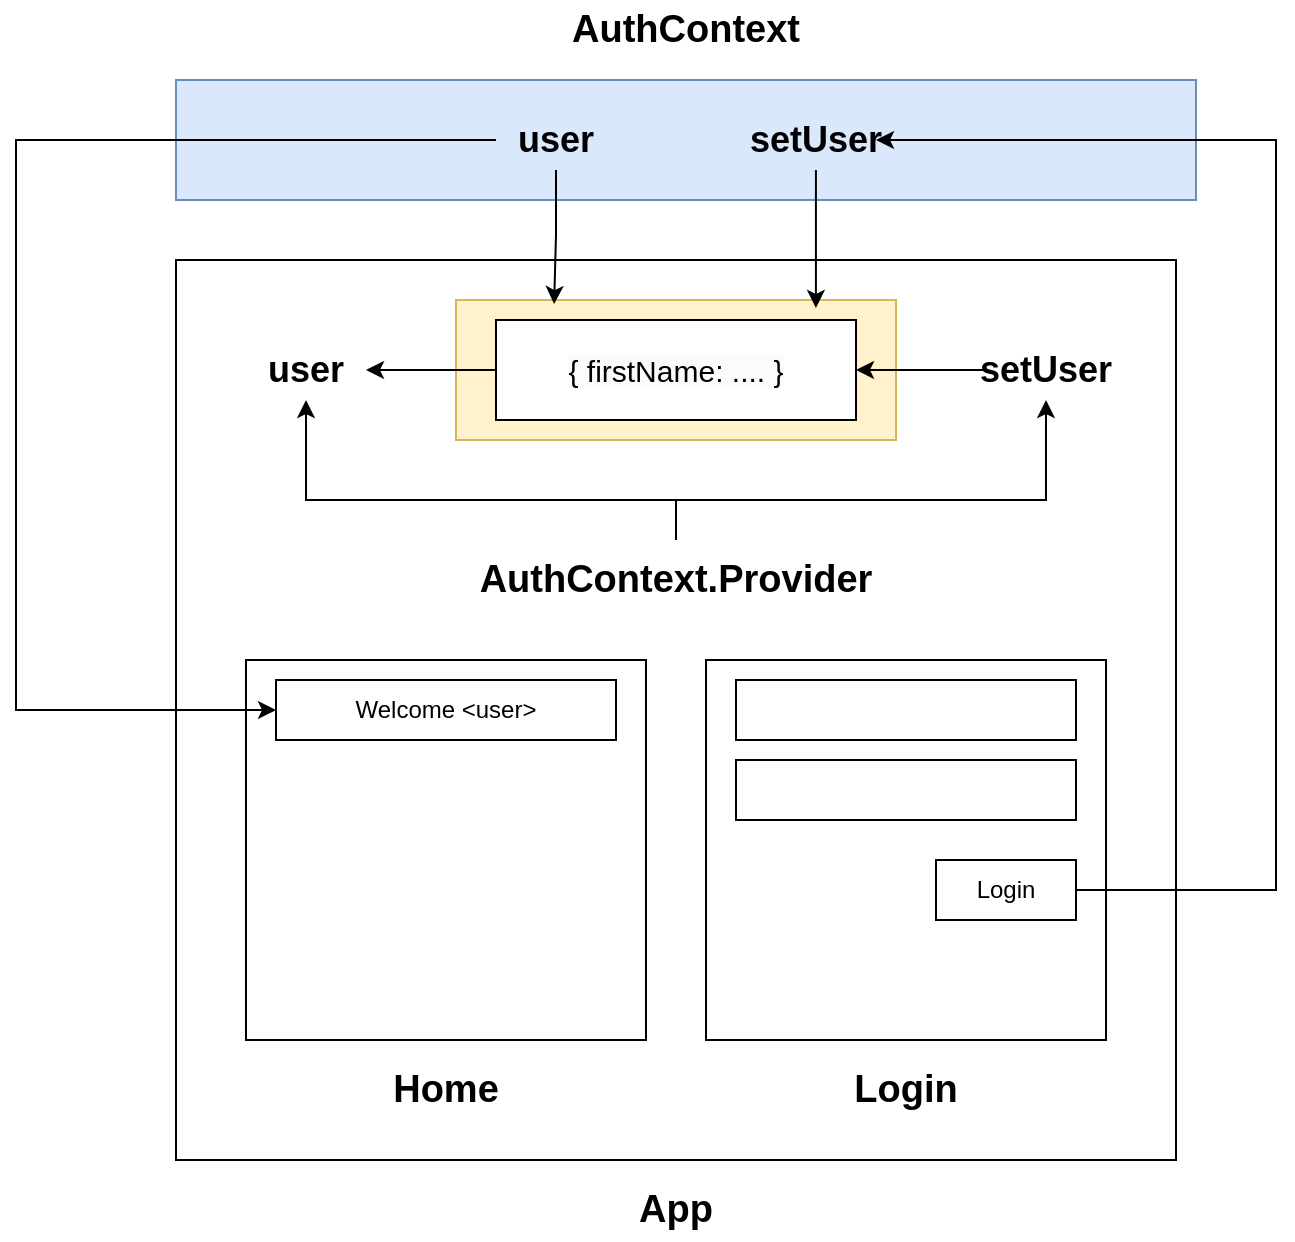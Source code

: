 <mxfile version="25.0.2" pages="2">
  <diagram name="Page-1" id="slKP0iMDsGh1OD7xNi2E">
    <mxGraphModel dx="1010" dy="676" grid="1" gridSize="10" guides="1" tooltips="1" connect="1" arrows="1" fold="1" page="1" pageScale="1" pageWidth="827" pageHeight="1169" math="0" shadow="0">
      <root>
        <mxCell id="0" />
        <mxCell id="1" parent="0" />
        <mxCell id="Td_smttkI7iBwQREy6XF-1" value="" style="rounded=0;whiteSpace=wrap;html=1;" vertex="1" parent="1">
          <mxGeometry x="100" y="200" width="500" height="450" as="geometry" />
        </mxCell>
        <mxCell id="Td_smttkI7iBwQREy6XF-2" value="App" style="text;html=1;align=center;verticalAlign=middle;whiteSpace=wrap;rounded=0;fontStyle=1;fontSize=19;" vertex="1" parent="1">
          <mxGeometry x="100" y="660" width="500" height="30" as="geometry" />
        </mxCell>
        <mxCell id="Td_smttkI7iBwQREy6XF-3" value="" style="rounded=0;whiteSpace=wrap;html=1;" vertex="1" parent="1">
          <mxGeometry x="135" y="400" width="200" height="190" as="geometry" />
        </mxCell>
        <mxCell id="Td_smttkI7iBwQREy6XF-5" value="" style="rounded=0;whiteSpace=wrap;html=1;" vertex="1" parent="1">
          <mxGeometry x="365" y="400" width="200" height="190" as="geometry" />
        </mxCell>
        <mxCell id="Td_smttkI7iBwQREy6XF-6" value="Login" style="text;html=1;align=center;verticalAlign=middle;whiteSpace=wrap;rounded=0;fontStyle=1;fontSize=19;" vertex="1" parent="1">
          <mxGeometry x="365" y="600" width="200" height="30" as="geometry" />
        </mxCell>
        <mxCell id="Td_smttkI7iBwQREy6XF-7" value="Home" style="text;html=1;align=center;verticalAlign=middle;whiteSpace=wrap;rounded=0;fontStyle=1;fontSize=19;" vertex="1" parent="1">
          <mxGeometry x="135" y="600" width="200" height="30" as="geometry" />
        </mxCell>
        <mxCell id="Td_smttkI7iBwQREy6XF-16" value="" style="rounded=0;whiteSpace=wrap;html=1;fillColor=#fff2cc;strokeColor=#d6b656;" vertex="1" parent="1">
          <mxGeometry x="240" y="220" width="220" height="70" as="geometry" />
        </mxCell>
        <mxCell id="Td_smttkI7iBwQREy6XF-20" style="edgeStyle=orthogonalEdgeStyle;rounded=0;orthogonalLoop=1;jettySize=auto;html=1;entryX=1;entryY=0.5;entryDx=0;entryDy=0;" edge="1" parent="1" source="Td_smttkI7iBwQREy6XF-17" target="Td_smttkI7iBwQREy6XF-19">
          <mxGeometry relative="1" as="geometry" />
        </mxCell>
        <mxCell id="Td_smttkI7iBwQREy6XF-17" value="&lt;span style=&quot;color: rgb(0, 0, 0); font-family: Helvetica; font-size: 15px; font-style: normal; font-variant-ligatures: normal; font-variant-caps: normal; font-weight: 400; letter-spacing: normal; orphans: 2; text-align: center; text-indent: 0px; text-transform: none; widows: 2; word-spacing: 0px; -webkit-text-stroke-width: 0px; white-space: normal; background-color: rgb(251, 251, 251); text-decoration-thickness: initial; text-decoration-style: initial; text-decoration-color: initial; display: inline !important; float: none;&quot;&gt;{ firstName: .... }&lt;/span&gt;" style="rounded=0;whiteSpace=wrap;html=1;" vertex="1" parent="1">
          <mxGeometry x="260" y="230" width="180" height="50" as="geometry" />
        </mxCell>
        <mxCell id="Td_smttkI7iBwQREy6XF-19" value="user" style="text;html=1;align=center;verticalAlign=middle;whiteSpace=wrap;rounded=0;fontStyle=1;fontSize=18;" vertex="1" parent="1">
          <mxGeometry x="135" y="240" width="60" height="30" as="geometry" />
        </mxCell>
        <mxCell id="Td_smttkI7iBwQREy6XF-22" style="edgeStyle=orthogonalEdgeStyle;rounded=0;orthogonalLoop=1;jettySize=auto;html=1;entryX=1;entryY=0.5;entryDx=0;entryDy=0;" edge="1" parent="1" source="Td_smttkI7iBwQREy6XF-21" target="Td_smttkI7iBwQREy6XF-17">
          <mxGeometry relative="1" as="geometry" />
        </mxCell>
        <mxCell id="Td_smttkI7iBwQREy6XF-21" value="setUser" style="text;html=1;align=center;verticalAlign=middle;whiteSpace=wrap;rounded=0;fontStyle=1;fontSize=18;" vertex="1" parent="1">
          <mxGeometry x="505" y="240" width="60" height="30" as="geometry" />
        </mxCell>
        <mxCell id="Td_smttkI7iBwQREy6XF-23" value="" style="rounded=0;whiteSpace=wrap;html=1;fillColor=#dae8fc;strokeColor=#6c8ebf;" vertex="1" parent="1">
          <mxGeometry x="100" y="110" width="510" height="60" as="geometry" />
        </mxCell>
        <mxCell id="Td_smttkI7iBwQREy6XF-24" value="AuthContext" style="text;html=1;align=center;verticalAlign=middle;whiteSpace=wrap;rounded=0;fontStyle=1;fontSize=19;" vertex="1" parent="1">
          <mxGeometry x="100" y="70" width="510" height="30" as="geometry" />
        </mxCell>
        <mxCell id="Td_smttkI7iBwQREy6XF-26" style="edgeStyle=orthogonalEdgeStyle;rounded=0;orthogonalLoop=1;jettySize=auto;html=1;entryX=0.5;entryY=1;entryDx=0;entryDy=0;" edge="1" parent="1" source="Td_smttkI7iBwQREy6XF-25" target="Td_smttkI7iBwQREy6XF-19">
          <mxGeometry relative="1" as="geometry">
            <Array as="points">
              <mxPoint x="350" y="320" />
              <mxPoint x="165" y="320" />
            </Array>
          </mxGeometry>
        </mxCell>
        <mxCell id="Td_smttkI7iBwQREy6XF-27" style="edgeStyle=orthogonalEdgeStyle;rounded=0;orthogonalLoop=1;jettySize=auto;html=1;entryX=0.5;entryY=1;entryDx=0;entryDy=0;" edge="1" parent="1" source="Td_smttkI7iBwQREy6XF-25" target="Td_smttkI7iBwQREy6XF-21">
          <mxGeometry relative="1" as="geometry">
            <Array as="points">
              <mxPoint x="350" y="320" />
              <mxPoint x="535" y="320" />
            </Array>
          </mxGeometry>
        </mxCell>
        <mxCell id="Td_smttkI7iBwQREy6XF-25" value="AuthContext.Provider" style="text;html=1;align=center;verticalAlign=middle;whiteSpace=wrap;rounded=0;fontStyle=1;fontSize=19;" vertex="1" parent="1">
          <mxGeometry x="135" y="340" width="430" height="40" as="geometry" />
        </mxCell>
        <mxCell id="Td_smttkI7iBwQREy6XF-41" style="edgeStyle=orthogonalEdgeStyle;rounded=0;orthogonalLoop=1;jettySize=auto;html=1;" edge="1" parent="1" source="Td_smttkI7iBwQREy6XF-29" target="Td_smttkI7iBwQREy6XF-40">
          <mxGeometry relative="1" as="geometry">
            <Array as="points">
              <mxPoint x="20" y="140" />
              <mxPoint x="20" y="425" />
            </Array>
          </mxGeometry>
        </mxCell>
        <mxCell id="Td_smttkI7iBwQREy6XF-29" value="user" style="text;html=1;align=center;verticalAlign=middle;whiteSpace=wrap;rounded=0;fontStyle=1;fontSize=18;" vertex="1" parent="1">
          <mxGeometry x="260" y="125" width="60" height="30" as="geometry" />
        </mxCell>
        <mxCell id="Td_smttkI7iBwQREy6XF-31" value="setUser" style="text;html=1;align=center;verticalAlign=middle;whiteSpace=wrap;rounded=0;fontStyle=1;fontSize=18;" vertex="1" parent="1">
          <mxGeometry x="390" y="125" width="60" height="30" as="geometry" />
        </mxCell>
        <mxCell id="Td_smttkI7iBwQREy6XF-33" value="" style="rounded=0;whiteSpace=wrap;html=1;" vertex="1" parent="1">
          <mxGeometry x="380" y="410" width="170" height="30" as="geometry" />
        </mxCell>
        <mxCell id="Td_smttkI7iBwQREy6XF-34" value="" style="rounded=0;whiteSpace=wrap;html=1;" vertex="1" parent="1">
          <mxGeometry x="380" y="450" width="170" height="30" as="geometry" />
        </mxCell>
        <mxCell id="Td_smttkI7iBwQREy6XF-37" style="edgeStyle=orthogonalEdgeStyle;rounded=0;orthogonalLoop=1;jettySize=auto;html=1;entryX=1;entryY=0.5;entryDx=0;entryDy=0;" edge="1" parent="1" source="Td_smttkI7iBwQREy6XF-35" target="Td_smttkI7iBwQREy6XF-31">
          <mxGeometry relative="1" as="geometry">
            <Array as="points">
              <mxPoint x="650" y="515" />
              <mxPoint x="650" y="140" />
            </Array>
          </mxGeometry>
        </mxCell>
        <mxCell id="Td_smttkI7iBwQREy6XF-35" value="Login" style="rounded=0;whiteSpace=wrap;html=1;" vertex="1" parent="1">
          <mxGeometry x="480" y="500" width="70" height="30" as="geometry" />
        </mxCell>
        <mxCell id="Td_smttkI7iBwQREy6XF-38" style="edgeStyle=orthogonalEdgeStyle;rounded=0;orthogonalLoop=1;jettySize=auto;html=1;entryX=0.223;entryY=0.029;entryDx=0;entryDy=0;entryPerimeter=0;" edge="1" parent="1" source="Td_smttkI7iBwQREy6XF-29" target="Td_smttkI7iBwQREy6XF-16">
          <mxGeometry relative="1" as="geometry" />
        </mxCell>
        <mxCell id="Td_smttkI7iBwQREy6XF-39" style="edgeStyle=orthogonalEdgeStyle;rounded=0;orthogonalLoop=1;jettySize=auto;html=1;entryX=0.818;entryY=0.057;entryDx=0;entryDy=0;entryPerimeter=0;" edge="1" parent="1" source="Td_smttkI7iBwQREy6XF-31" target="Td_smttkI7iBwQREy6XF-16">
          <mxGeometry relative="1" as="geometry" />
        </mxCell>
        <mxCell id="Td_smttkI7iBwQREy6XF-40" value="Welcome &amp;lt;user&amp;gt;" style="rounded=0;whiteSpace=wrap;html=1;" vertex="1" parent="1">
          <mxGeometry x="150" y="410" width="170" height="30" as="geometry" />
        </mxCell>
      </root>
    </mxGraphModel>
  </diagram>
  <diagram id="LDgmv6KGUwYQcZZz99da" name="Page-2">
    <mxGraphModel dx="1380" dy="913" grid="1" gridSize="10" guides="1" tooltips="1" connect="1" arrows="1" fold="1" page="1" pageScale="1" pageWidth="827" pageHeight="1169" math="0" shadow="0">
      <root>
        <mxCell id="0" />
        <mxCell id="1" parent="0" />
        <mxCell id="RFJJ6RvKpbmBh5Mwa1rv-61" value="" style="rounded=0;whiteSpace=wrap;html=1;fillColor=#fff2cc;strokeColor=#d6b656;" vertex="1" parent="1">
          <mxGeometry x="77" y="515" width="1073" height="385" as="geometry" />
        </mxCell>
        <mxCell id="PKdbQduS3CuO4cLvh0IR-2" value="" style="rounded=0;whiteSpace=wrap;html=1;" vertex="1" parent="1">
          <mxGeometry x="263" y="90" width="320" height="290" as="geometry" />
        </mxCell>
        <mxCell id="PKdbQduS3CuO4cLvh0IR-3" value="Login" style="text;html=1;align=center;verticalAlign=middle;whiteSpace=wrap;rounded=0;fontStyle=1;fontSize=17;" vertex="1" parent="1">
          <mxGeometry x="263" y="390" width="320" height="30" as="geometry" />
        </mxCell>
        <mxCell id="PKdbQduS3CuO4cLvh0IR-4" value="" style="rounded=0;whiteSpace=wrap;html=1;" vertex="1" parent="1">
          <mxGeometry x="290" y="110" width="266" height="30" as="geometry" />
        </mxCell>
        <mxCell id="PKdbQduS3CuO4cLvh0IR-5" value="" style="rounded=0;whiteSpace=wrap;html=1;" vertex="1" parent="1">
          <mxGeometry x="290" y="150" width="266" height="30" as="geometry" />
        </mxCell>
        <mxCell id="RFJJ6RvKpbmBh5Mwa1rv-63" style="edgeStyle=orthogonalEdgeStyle;rounded=0;orthogonalLoop=1;jettySize=auto;html=1;" edge="1" parent="1" source="PKdbQduS3CuO4cLvh0IR-6" target="RFJJ6RvKpbmBh5Mwa1rv-61">
          <mxGeometry relative="1" as="geometry">
            <Array as="points">
              <mxPoint x="110" y="215" />
              <mxPoint x="110" y="373" />
              <mxPoint x="614" y="373" />
            </Array>
          </mxGeometry>
        </mxCell>
        <mxCell id="PKdbQduS3CuO4cLvh0IR-6" value="Login" style="rounded=0;whiteSpace=wrap;html=1;" vertex="1" parent="1">
          <mxGeometry x="290" y="200" width="73" height="30" as="geometry" />
        </mxCell>
        <mxCell id="PKdbQduS3CuO4cLvh0IR-7" value="Register" style="rounded=0;whiteSpace=wrap;html=1;" vertex="1" parent="1">
          <mxGeometry x="483" y="200" width="73" height="30" as="geometry" />
        </mxCell>
        <mxCell id="PKdbQduS3CuO4cLvh0IR-8" value="" style="rounded=0;whiteSpace=wrap;html=1;" vertex="1" parent="1">
          <mxGeometry x="613" y="90" width="320" height="290" as="geometry" />
        </mxCell>
        <mxCell id="PKdbQduS3CuO4cLvh0IR-9" value="Register" style="text;html=1;align=center;verticalAlign=middle;whiteSpace=wrap;rounded=0;fontStyle=1;fontSize=17;" vertex="1" parent="1">
          <mxGeometry x="613" y="390" width="320" height="30" as="geometry" />
        </mxCell>
        <mxCell id="PKdbQduS3CuO4cLvh0IR-10" value="" style="rounded=0;whiteSpace=wrap;html=1;" vertex="1" parent="1">
          <mxGeometry x="640" y="110" width="266" height="30" as="geometry" />
        </mxCell>
        <mxCell id="PKdbQduS3CuO4cLvh0IR-11" value="" style="rounded=0;whiteSpace=wrap;html=1;" vertex="1" parent="1">
          <mxGeometry x="640" y="150" width="266" height="30" as="geometry" />
        </mxCell>
        <mxCell id="PKdbQduS3CuO4cLvh0IR-12" value="Login" style="rounded=0;whiteSpace=wrap;html=1;" vertex="1" parent="1">
          <mxGeometry x="833" y="320" width="73" height="30" as="geometry" />
        </mxCell>
        <mxCell id="PKdbQduS3CuO4cLvh0IR-13" value="Register" style="rounded=0;whiteSpace=wrap;html=1;" vertex="1" parent="1">
          <mxGeometry x="640" y="320" width="73" height="30" as="geometry" />
        </mxCell>
        <mxCell id="PKdbQduS3CuO4cLvh0IR-14" value="" style="rounded=0;whiteSpace=wrap;html=1;" vertex="1" parent="1">
          <mxGeometry x="640" y="190" width="266" height="30" as="geometry" />
        </mxCell>
        <mxCell id="PKdbQduS3CuO4cLvh0IR-15" value="" style="rounded=0;whiteSpace=wrap;html=1;" vertex="1" parent="1">
          <mxGeometry x="640" y="230" width="266" height="30" as="geometry" />
        </mxCell>
        <mxCell id="PKdbQduS3CuO4cLvh0IR-16" style="edgeStyle=orthogonalEdgeStyle;rounded=0;orthogonalLoop=1;jettySize=auto;html=1;entryX=0.006;entryY=0.431;entryDx=0;entryDy=0;entryPerimeter=0;" edge="1" parent="1" source="PKdbQduS3CuO4cLvh0IR-7" target="PKdbQduS3CuO4cLvh0IR-8">
          <mxGeometry relative="1" as="geometry" />
        </mxCell>
        <mxCell id="PKdbQduS3CuO4cLvh0IR-17" style="edgeStyle=orthogonalEdgeStyle;rounded=0;orthogonalLoop=1;jettySize=auto;html=1;entryX=0.525;entryY=0;entryDx=0;entryDy=0;entryPerimeter=0;" edge="1" parent="1" source="PKdbQduS3CuO4cLvh0IR-12" target="PKdbQduS3CuO4cLvh0IR-2">
          <mxGeometry relative="1" as="geometry">
            <Array as="points">
              <mxPoint x="964" y="335" />
              <mxPoint x="964" y="70" />
              <mxPoint x="431" y="70" />
            </Array>
          </mxGeometry>
        </mxCell>
        <mxCell id="RFJJ6RvKpbmBh5Mwa1rv-1" value="" style="rounded=0;whiteSpace=wrap;html=1;" vertex="1" parent="1">
          <mxGeometry x="99" y="540" width="320" height="290" as="geometry" />
        </mxCell>
        <mxCell id="RFJJ6RvKpbmBh5Mwa1rv-2" value="Home" style="text;html=1;align=center;verticalAlign=middle;whiteSpace=wrap;rounded=0;fontStyle=1;fontSize=17;" vertex="1" parent="1">
          <mxGeometry x="99" y="840" width="320" height="30" as="geometry" />
        </mxCell>
        <mxCell id="RFJJ6RvKpbmBh5Mwa1rv-3" value="" style="rounded=0;whiteSpace=wrap;html=1;" vertex="1" parent="1">
          <mxGeometry x="99" y="540" width="321" height="40" as="geometry" />
        </mxCell>
        <mxCell id="RFJJ6RvKpbmBh5Mwa1rv-4" value="Home" style="text;html=1;align=center;verticalAlign=middle;whiteSpace=wrap;rounded=0;fontStyle=1" vertex="1" parent="1">
          <mxGeometry x="99" y="545" width="51" height="30" as="geometry" />
        </mxCell>
        <mxCell id="RFJJ6RvKpbmBh5Mwa1rv-5" value="Bookings" style="text;html=1;align=center;verticalAlign=middle;whiteSpace=wrap;rounded=0;" vertex="1" parent="1">
          <mxGeometry x="150" y="545" width="60" height="30" as="geometry" />
        </mxCell>
        <mxCell id="RFJJ6RvKpbmBh5Mwa1rv-6" value="My Properties" style="text;html=1;align=center;verticalAlign=middle;whiteSpace=wrap;rounded=0;" vertex="1" parent="1">
          <mxGeometry x="218" y="545" width="81" height="30" as="geometry" />
        </mxCell>
        <mxCell id="RFJJ6RvKpbmBh5Mwa1rv-7" value="Logout" style="text;html=1;align=center;verticalAlign=middle;whiteSpace=wrap;rounded=0;" vertex="1" parent="1">
          <mxGeometry x="350" y="545" width="60" height="30" as="geometry" />
        </mxCell>
        <mxCell id="RFJJ6RvKpbmBh5Mwa1rv-12" value="" style="rounded=0;whiteSpace=wrap;html=1;" vertex="1" parent="1">
          <mxGeometry x="117.25" y="647.5" width="80" height="75" as="geometry" />
        </mxCell>
        <mxCell id="RFJJ6RvKpbmBh5Mwa1rv-13" value="" style="rounded=0;whiteSpace=wrap;html=1;" vertex="1" parent="1">
          <mxGeometry x="216.25" y="647.5" width="80" height="75" as="geometry" />
        </mxCell>
        <mxCell id="RFJJ6RvKpbmBh5Mwa1rv-14" value="" style="rounded=0;whiteSpace=wrap;html=1;" vertex="1" parent="1">
          <mxGeometry x="313.75" y="647.5" width="80" height="75" as="geometry" />
        </mxCell>
        <mxCell id="RFJJ6RvKpbmBh5Mwa1rv-18" value="Add&amp;nbsp;" style="text;html=1;align=center;verticalAlign=middle;whiteSpace=wrap;rounded=0;" vertex="1" parent="1">
          <mxGeometry x="301" y="545" width="49" height="30" as="geometry" />
        </mxCell>
        <mxCell id="RFJJ6RvKpbmBh5Mwa1rv-20" value="" style="rounded=0;whiteSpace=wrap;html=1;" vertex="1" parent="1">
          <mxGeometry x="450" y="540" width="320" height="290" as="geometry" />
        </mxCell>
        <mxCell id="RFJJ6RvKpbmBh5Mwa1rv-21" value="Bookings" style="text;html=1;align=center;verticalAlign=middle;whiteSpace=wrap;rounded=0;fontStyle=1;fontSize=17;" vertex="1" parent="1">
          <mxGeometry x="450" y="840" width="320" height="30" as="geometry" />
        </mxCell>
        <mxCell id="RFJJ6RvKpbmBh5Mwa1rv-22" value="" style="rounded=0;whiteSpace=wrap;html=1;" vertex="1" parent="1">
          <mxGeometry x="450" y="540" width="321" height="40" as="geometry" />
        </mxCell>
        <mxCell id="RFJJ6RvKpbmBh5Mwa1rv-23" value="Home" style="text;html=1;align=center;verticalAlign=middle;whiteSpace=wrap;rounded=0;fontStyle=0" vertex="1" parent="1">
          <mxGeometry x="450" y="545" width="51" height="30" as="geometry" />
        </mxCell>
        <mxCell id="RFJJ6RvKpbmBh5Mwa1rv-24" value="Bookings" style="text;html=1;align=center;verticalAlign=middle;whiteSpace=wrap;rounded=0;fontStyle=1" vertex="1" parent="1">
          <mxGeometry x="501" y="545" width="60" height="30" as="geometry" />
        </mxCell>
        <mxCell id="RFJJ6RvKpbmBh5Mwa1rv-25" value="My Properties" style="text;html=1;align=center;verticalAlign=middle;whiteSpace=wrap;rounded=0;" vertex="1" parent="1">
          <mxGeometry x="569" y="545" width="81" height="30" as="geometry" />
        </mxCell>
        <mxCell id="RFJJ6RvKpbmBh5Mwa1rv-26" value="Logout" style="text;html=1;align=center;verticalAlign=middle;whiteSpace=wrap;rounded=0;" vertex="1" parent="1">
          <mxGeometry x="701" y="545" width="60" height="30" as="geometry" />
        </mxCell>
        <mxCell id="RFJJ6RvKpbmBh5Mwa1rv-33" value="Add&amp;nbsp;" style="text;html=1;align=center;verticalAlign=middle;whiteSpace=wrap;rounded=0;" vertex="1" parent="1">
          <mxGeometry x="652" y="545" width="49" height="30" as="geometry" />
        </mxCell>
        <mxCell id="RFJJ6RvKpbmBh5Mwa1rv-34" value="" style="rounded=0;whiteSpace=wrap;html=1;" vertex="1" parent="1">
          <mxGeometry x="472.25" y="605" width="276.5" height="25" as="geometry" />
        </mxCell>
        <mxCell id="RFJJ6RvKpbmBh5Mwa1rv-35" value="" style="rounded=0;whiteSpace=wrap;html=1;" vertex="1" parent="1">
          <mxGeometry x="472.25" y="635" width="276.5" height="25" as="geometry" />
        </mxCell>
        <mxCell id="RFJJ6RvKpbmBh5Mwa1rv-36" value="" style="rounded=0;whiteSpace=wrap;html=1;" vertex="1" parent="1">
          <mxGeometry x="472.25" y="667" width="276.5" height="25" as="geometry" />
        </mxCell>
        <mxCell id="RFJJ6RvKpbmBh5Mwa1rv-37" value="" style="rounded=0;whiteSpace=wrap;html=1;" vertex="1" parent="1">
          <mxGeometry x="800" y="540" width="320" height="290" as="geometry" />
        </mxCell>
        <mxCell id="RFJJ6RvKpbmBh5Mwa1rv-38" value="MyProperties" style="text;html=1;align=center;verticalAlign=middle;whiteSpace=wrap;rounded=0;fontStyle=1;fontSize=17;" vertex="1" parent="1">
          <mxGeometry x="800" y="840" width="320" height="30" as="geometry" />
        </mxCell>
        <mxCell id="RFJJ6RvKpbmBh5Mwa1rv-39" value="" style="rounded=0;whiteSpace=wrap;html=1;" vertex="1" parent="1">
          <mxGeometry x="800" y="540" width="321" height="40" as="geometry" />
        </mxCell>
        <mxCell id="RFJJ6RvKpbmBh5Mwa1rv-40" value="Home" style="text;html=1;align=center;verticalAlign=middle;whiteSpace=wrap;rounded=0;fontStyle=0" vertex="1" parent="1">
          <mxGeometry x="800" y="545" width="51" height="30" as="geometry" />
        </mxCell>
        <mxCell id="RFJJ6RvKpbmBh5Mwa1rv-41" value="Bookings" style="text;html=1;align=center;verticalAlign=middle;whiteSpace=wrap;rounded=0;fontStyle=0" vertex="1" parent="1">
          <mxGeometry x="851" y="545" width="60" height="30" as="geometry" />
        </mxCell>
        <mxCell id="RFJJ6RvKpbmBh5Mwa1rv-42" value="My Properties" style="text;html=1;align=center;verticalAlign=middle;whiteSpace=wrap;rounded=0;fontStyle=1;fontSize=11;" vertex="1" parent="1">
          <mxGeometry x="919" y="545" width="81" height="30" as="geometry" />
        </mxCell>
        <mxCell id="RFJJ6RvKpbmBh5Mwa1rv-43" value="Logout" style="text;html=1;align=center;verticalAlign=middle;whiteSpace=wrap;rounded=0;" vertex="1" parent="1">
          <mxGeometry x="1051" y="545" width="60" height="30" as="geometry" />
        </mxCell>
        <mxCell id="RFJJ6RvKpbmBh5Mwa1rv-44" value="Add&amp;nbsp;" style="text;html=1;align=center;verticalAlign=middle;whiteSpace=wrap;rounded=0;" vertex="1" parent="1">
          <mxGeometry x="1002" y="545" width="49" height="30" as="geometry" />
        </mxCell>
        <mxCell id="RFJJ6RvKpbmBh5Mwa1rv-48" value="" style="rounded=0;whiteSpace=wrap;html=1;" vertex="1" parent="1">
          <mxGeometry x="821.25" y="605" width="80" height="75" as="geometry" />
        </mxCell>
        <mxCell id="RFJJ6RvKpbmBh5Mwa1rv-49" value="" style="rounded=0;whiteSpace=wrap;html=1;" vertex="1" parent="1">
          <mxGeometry x="920.25" y="605" width="80" height="75" as="geometry" />
        </mxCell>
        <mxCell id="RFJJ6RvKpbmBh5Mwa1rv-50" value="" style="rounded=0;whiteSpace=wrap;html=1;" vertex="1" parent="1">
          <mxGeometry x="1017.75" y="605" width="80" height="75" as="geometry" />
        </mxCell>
        <mxCell id="RFJJ6RvKpbmBh5Mwa1rv-51" value="" style="rounded=0;whiteSpace=wrap;html=1;" vertex="1" parent="1">
          <mxGeometry x="821.25" y="700" width="80" height="75" as="geometry" />
        </mxCell>
        <mxCell id="RFJJ6RvKpbmBh5Mwa1rv-52" value="" style="rounded=0;whiteSpace=wrap;html=1;" vertex="1" parent="1">
          <mxGeometry x="920.25" y="700" width="80" height="75" as="geometry" />
        </mxCell>
        <mxCell id="RFJJ6RvKpbmBh5Mwa1rv-53" value="" style="rounded=0;whiteSpace=wrap;html=1;" vertex="1" parent="1">
          <mxGeometry x="1017.75" y="700" width="80" height="75" as="geometry" />
        </mxCell>
        <mxCell id="RFJJ6RvKpbmBh5Mwa1rv-54" value="delete" style="rounded=0;whiteSpace=wrap;html=1;fillColor=#f8cecc;strokeColor=#b85450;fontSize=11;fontStyle=1" vertex="1" parent="1">
          <mxGeometry x="858.25" y="660" width="43" height="20" as="geometry" />
        </mxCell>
        <mxCell id="RFJJ6RvKpbmBh5Mwa1rv-55" value="delete" style="rounded=0;whiteSpace=wrap;html=1;fillColor=#f8cecc;strokeColor=#b85450;fontSize=11;fontStyle=1" vertex="1" parent="1">
          <mxGeometry x="957" y="660" width="43" height="20" as="geometry" />
        </mxCell>
        <mxCell id="RFJJ6RvKpbmBh5Mwa1rv-56" value="delete" style="rounded=0;whiteSpace=wrap;html=1;fillColor=#f8cecc;strokeColor=#b85450;fontSize=11;fontStyle=1" vertex="1" parent="1">
          <mxGeometry x="1054.75" y="755" width="43" height="20" as="geometry" />
        </mxCell>
        <mxCell id="RFJJ6RvKpbmBh5Mwa1rv-57" value="delete" style="rounded=0;whiteSpace=wrap;html=1;fillColor=#f8cecc;strokeColor=#b85450;fontSize=11;fontStyle=1" vertex="1" parent="1">
          <mxGeometry x="1054.75" y="660" width="43" height="20" as="geometry" />
        </mxCell>
        <mxCell id="RFJJ6RvKpbmBh5Mwa1rv-58" value="delete" style="rounded=0;whiteSpace=wrap;html=1;fillColor=#f8cecc;strokeColor=#b85450;fontSize=11;fontStyle=1" vertex="1" parent="1">
          <mxGeometry x="957.25" y="755" width="43" height="20" as="geometry" />
        </mxCell>
        <mxCell id="RFJJ6RvKpbmBh5Mwa1rv-59" value="delete" style="rounded=0;whiteSpace=wrap;html=1;fillColor=#f8cecc;strokeColor=#b85450;fontSize=11;fontStyle=1" vertex="1" parent="1">
          <mxGeometry x="857.5" y="756" width="43" height="20" as="geometry" />
        </mxCell>
        <mxCell id="RFJJ6RvKpbmBh5Mwa1rv-60" value="search by title" style="rounded=0;whiteSpace=wrap;html=1;" vertex="1" parent="1">
          <mxGeometry x="117.25" y="605" width="276.5" height="25" as="geometry" />
        </mxCell>
        <mxCell id="RFJJ6RvKpbmBh5Mwa1rv-62" value="Container" style="text;html=1;align=center;verticalAlign=middle;whiteSpace=wrap;rounded=0;fontStyle=1;fontSize=17;" vertex="1" parent="1">
          <mxGeometry x="77" y="910" width="1073" height="30" as="geometry" />
        </mxCell>
      </root>
    </mxGraphModel>
  </diagram>
</mxfile>
